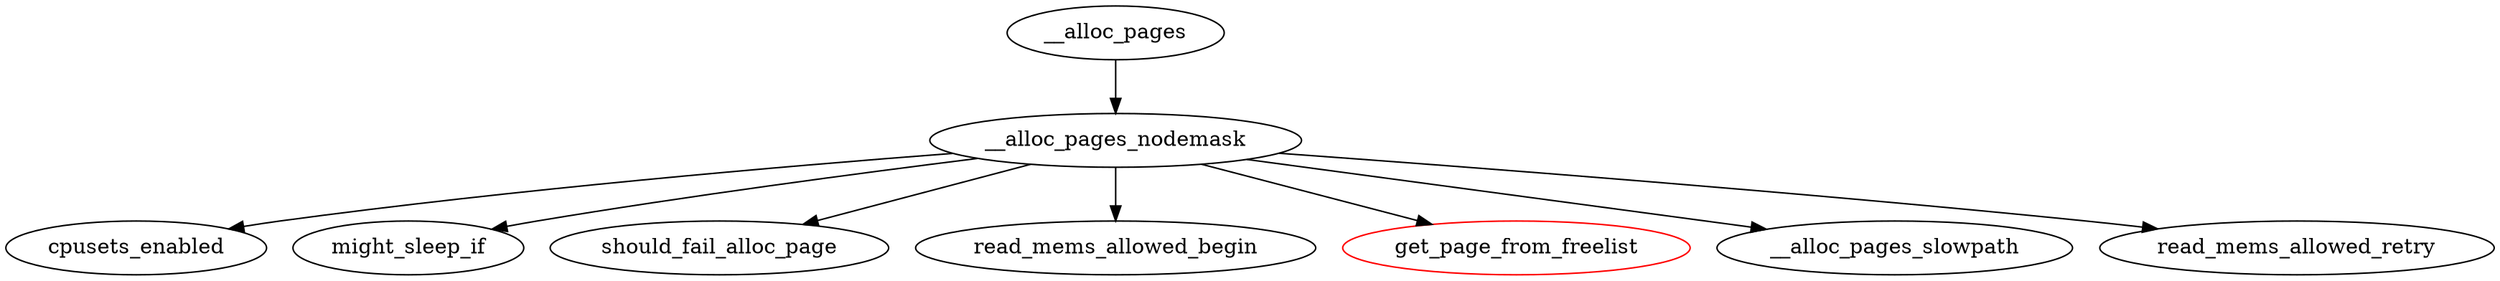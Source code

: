digraph G {
	"__alloc_pages" -> "__alloc_pages_nodemask"
	"__alloc_pages_nodemask" -> "cpusets_enabled"
	"__alloc_pages_nodemask" -> "might_sleep_if"
	"__alloc_pages_nodemask" -> "should_fail_alloc_page"
	"__alloc_pages_nodemask" -> "read_mems_allowed_begin"
	"__alloc_pages_nodemask" -> "get_page_from_freelist"
	"__alloc_pages_nodemask" -> "__alloc_pages_slowpath"
	"__alloc_pages_nodemask" -> "read_mems_allowed_retry"
	"get_page_from_freelist" [color=red]
}
